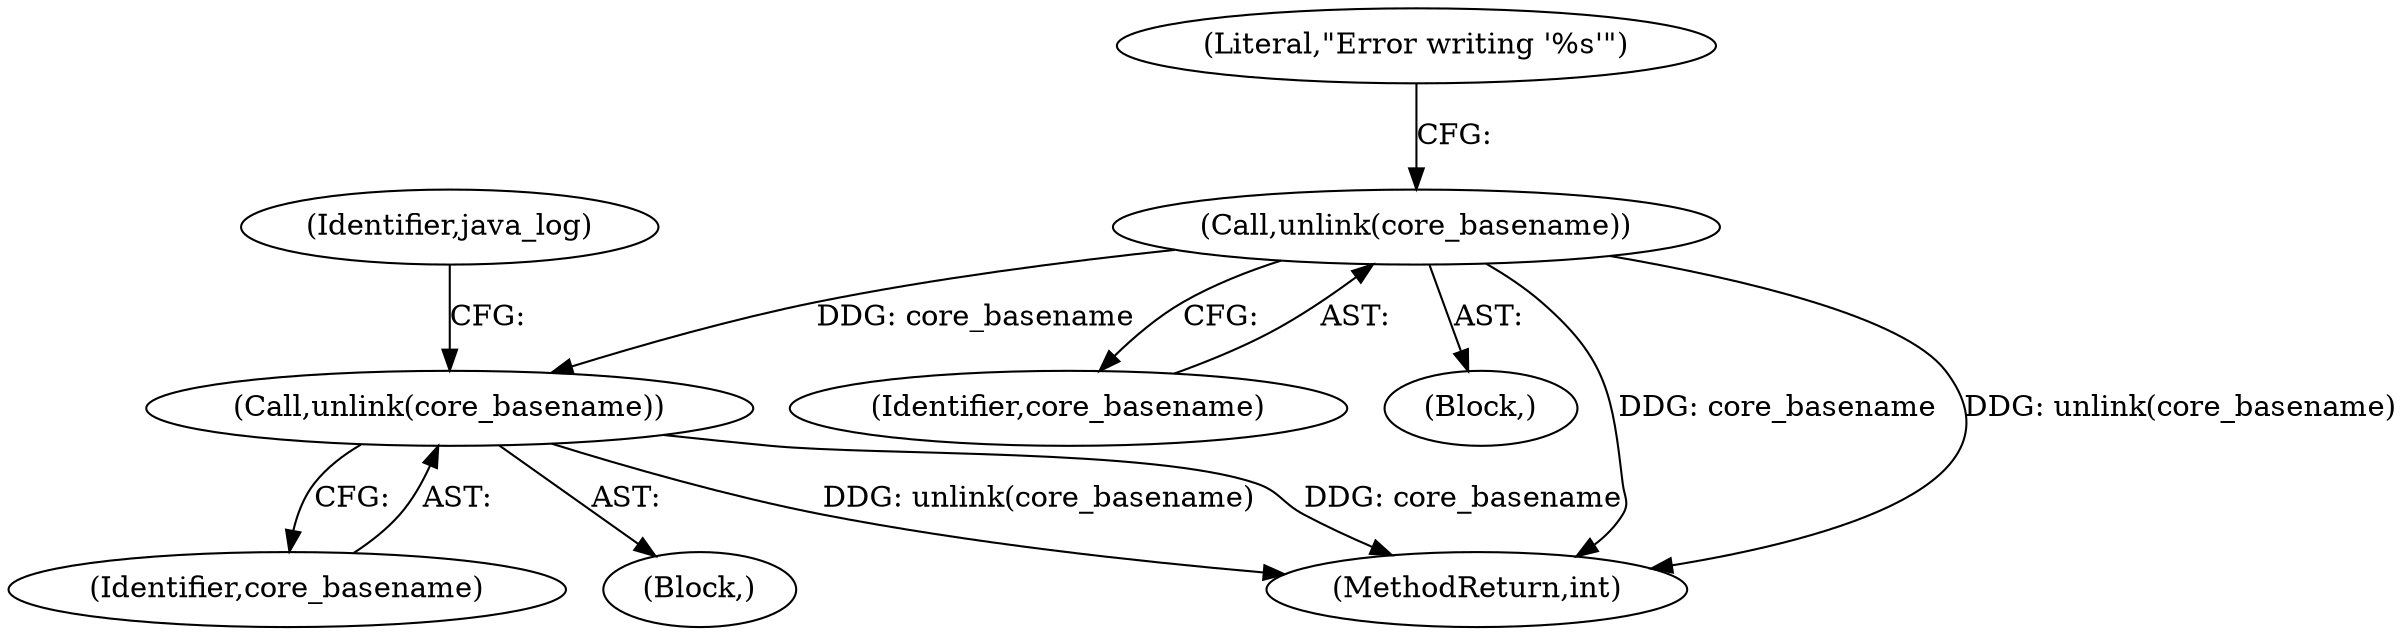 digraph "0_abrt_80408e9e24a1c10f85fd969e1853e0f192157f92_0@API" {
"1000925" [label="(Call,unlink(core_basename))"];
"1000955" [label="(Call,unlink(core_basename))"];
"1000926" [label="(Identifier,core_basename)"];
"1000956" [label="(Identifier,core_basename)"];
"1000928" [label="(Literal,\"Error writing '%s'\")"];
"1000922" [label="(Block,)"];
"1000960" [label="(Identifier,java_log)"];
"1000952" [label="(Block,)"];
"1000925" [label="(Call,unlink(core_basename))"];
"1001168" [label="(MethodReturn,int)"];
"1000955" [label="(Call,unlink(core_basename))"];
"1000925" -> "1000922"  [label="AST: "];
"1000925" -> "1000926"  [label="CFG: "];
"1000926" -> "1000925"  [label="AST: "];
"1000928" -> "1000925"  [label="CFG: "];
"1000925" -> "1001168"  [label="DDG: core_basename"];
"1000925" -> "1001168"  [label="DDG: unlink(core_basename)"];
"1000925" -> "1000955"  [label="DDG: core_basename"];
"1000955" -> "1000952"  [label="AST: "];
"1000955" -> "1000956"  [label="CFG: "];
"1000956" -> "1000955"  [label="AST: "];
"1000960" -> "1000955"  [label="CFG: "];
"1000955" -> "1001168"  [label="DDG: unlink(core_basename)"];
"1000955" -> "1001168"  [label="DDG: core_basename"];
}
